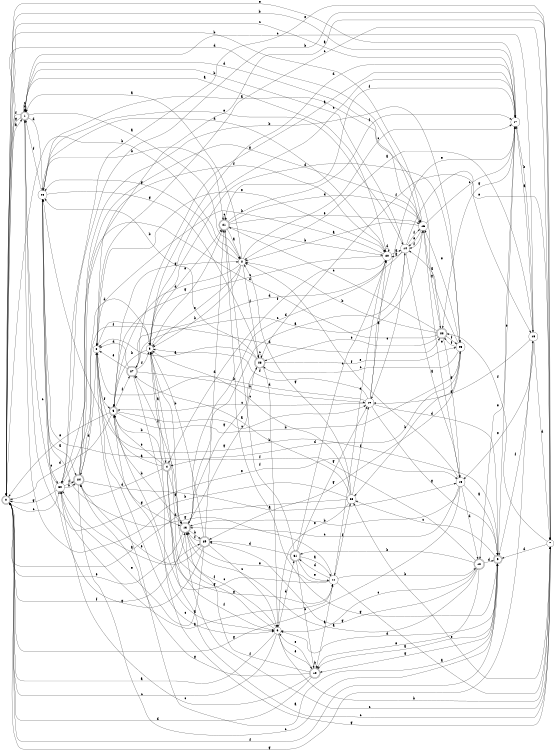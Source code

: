 digraph n26_9 {
__start0 [label="" shape="none"];

rankdir=LR;
size="8,5";

s0 [style="rounded,filled", color="black", fillcolor="white" shape="doublecircle", label="0"];
s1 [style="rounded,filled", color="black", fillcolor="white" shape="doublecircle", label="1"];
s2 [style="filled", color="black", fillcolor="white" shape="circle", label="2"];
s3 [style="filled", color="black", fillcolor="white" shape="circle", label="3"];
s4 [style="rounded,filled", color="black", fillcolor="white" shape="doublecircle", label="4"];
s5 [style="rounded,filled", color="black", fillcolor="white" shape="doublecircle", label="5"];
s6 [style="filled", color="black", fillcolor="white" shape="circle", label="6"];
s7 [style="filled", color="black", fillcolor="white" shape="circle", label="7"];
s8 [style="filled", color="black", fillcolor="white" shape="circle", label="8"];
s9 [style="rounded,filled", color="black", fillcolor="white" shape="doublecircle", label="9"];
s10 [style="rounded,filled", color="black", fillcolor="white" shape="doublecircle", label="10"];
s11 [style="filled", color="black", fillcolor="white" shape="circle", label="11"];
s12 [style="rounded,filled", color="black", fillcolor="white" shape="doublecircle", label="12"];
s13 [style="rounded,filled", color="black", fillcolor="white" shape="doublecircle", label="13"];
s14 [style="filled", color="black", fillcolor="white" shape="circle", label="14"];
s15 [style="filled", color="black", fillcolor="white" shape="circle", label="15"];
s16 [style="filled", color="black", fillcolor="white" shape="circle", label="16"];
s17 [style="filled", color="black", fillcolor="white" shape="circle", label="17"];
s18 [style="filled", color="black", fillcolor="white" shape="circle", label="18"];
s19 [style="filled", color="black", fillcolor="white" shape="circle", label="19"];
s20 [style="filled", color="black", fillcolor="white" shape="circle", label="20"];
s21 [style="rounded,filled", color="black", fillcolor="white" shape="doublecircle", label="21"];
s22 [style="rounded,filled", color="black", fillcolor="white" shape="doublecircle", label="22"];
s23 [style="filled", color="black", fillcolor="white" shape="circle", label="23"];
s24 [style="rounded,filled", color="black", fillcolor="white" shape="doublecircle", label="24"];
s25 [style="filled", color="black", fillcolor="white" shape="circle", label="25"];
s26 [style="filled", color="black", fillcolor="white" shape="circle", label="26"];
s27 [style="rounded,filled", color="black", fillcolor="white" shape="doublecircle", label="27"];
s28 [style="rounded,filled", color="black", fillcolor="white" shape="doublecircle", label="28"];
s29 [style="rounded,filled", color="black", fillcolor="white" shape="doublecircle", label="29"];
s30 [style="filled", color="black", fillcolor="white" shape="circle", label="30"];
s31 [style="rounded,filled", color="black", fillcolor="white" shape="doublecircle", label="31"];
s0 -> s1 [label="a"];
s0 -> s2 [label="b"];
s0 -> s30 [label="c"];
s0 -> s16 [label="d"];
s0 -> s17 [label="e"];
s0 -> s13 [label="f"];
s0 -> s18 [label="g"];
s1 -> s2 [label="a"];
s1 -> s1 [label="b"];
s1 -> s1 [label="c"];
s1 -> s23 [label="d"];
s1 -> s15 [label="e"];
s1 -> s0 [label="f"];
s1 -> s0 [label="g"];
s2 -> s1 [label="a"];
s2 -> s3 [label="b"];
s2 -> s17 [label="c"];
s2 -> s5 [label="d"];
s2 -> s3 [label="e"];
s2 -> s28 [label="f"];
s2 -> s23 [label="g"];
s3 -> s4 [label="a"];
s3 -> s5 [label="b"];
s3 -> s17 [label="c"];
s3 -> s25 [label="d"];
s3 -> s21 [label="e"];
s3 -> s24 [label="f"];
s3 -> s21 [label="g"];
s4 -> s5 [label="a"];
s4 -> s5 [label="b"];
s4 -> s7 [label="c"];
s4 -> s24 [label="d"];
s4 -> s5 [label="e"];
s4 -> s6 [label="f"];
s4 -> s13 [label="g"];
s5 -> s6 [label="a"];
s5 -> s25 [label="b"];
s5 -> s19 [label="c"];
s5 -> s0 [label="d"];
s5 -> s0 [label="e"];
s5 -> s27 [label="f"];
s5 -> s2 [label="g"];
s6 -> s0 [label="a"];
s6 -> s7 [label="b"];
s6 -> s0 [label="c"];
s6 -> s31 [label="d"];
s6 -> s10 [label="e"];
s6 -> s3 [label="f"];
s6 -> s3 [label="g"];
s7 -> s8 [label="a"];
s7 -> s30 [label="b"];
s7 -> s8 [label="c"];
s7 -> s9 [label="d"];
s7 -> s26 [label="e"];
s7 -> s22 [label="f"];
s7 -> s3 [label="g"];
s8 -> s9 [label="a"];
s8 -> s13 [label="b"];
s8 -> s6 [label="c"];
s8 -> s22 [label="d"];
s8 -> s20 [label="e"];
s8 -> s5 [label="f"];
s8 -> s13 [label="g"];
s9 -> s10 [label="a"];
s9 -> s23 [label="b"];
s9 -> s26 [label="c"];
s9 -> s6 [label="d"];
s9 -> s17 [label="e"];
s9 -> s0 [label="f"];
s9 -> s10 [label="g"];
s10 -> s11 [label="a"];
s10 -> s10 [label="b"];
s10 -> s30 [label="c"];
s10 -> s0 [label="d"];
s10 -> s6 [label="e"];
s10 -> s13 [label="f"];
s10 -> s24 [label="g"];
s11 -> s7 [label="a"];
s11 -> s12 [label="b"];
s11 -> s5 [label="c"];
s11 -> s31 [label="d"];
s11 -> s13 [label="e"];
s11 -> s26 [label="f"];
s11 -> s23 [label="g"];
s12 -> s13 [label="a"];
s12 -> s31 [label="b"];
s12 -> s6 [label="c"];
s12 -> s9 [label="d"];
s12 -> s10 [label="e"];
s12 -> s23 [label="f"];
s12 -> s29 [label="g"];
s13 -> s14 [label="a"];
s13 -> s29 [label="b"];
s13 -> s7 [label="c"];
s13 -> s20 [label="d"];
s13 -> s0 [label="e"];
s13 -> s27 [label="f"];
s13 -> s28 [label="g"];
s14 -> s15 [label="a"];
s14 -> s1 [label="b"];
s14 -> s19 [label="c"];
s14 -> s27 [label="d"];
s14 -> s7 [label="e"];
s14 -> s16 [label="f"];
s14 -> s20 [label="g"];
s15 -> s9 [label="a"];
s15 -> s13 [label="b"];
s15 -> s13 [label="c"];
s15 -> s12 [label="d"];
s15 -> s16 [label="e"];
s15 -> s2 [label="f"];
s15 -> s0 [label="g"];
s16 -> s2 [label="a"];
s16 -> s0 [label="b"];
s16 -> s17 [label="c"];
s16 -> s1 [label="d"];
s16 -> s14 [label="e"];
s16 -> s14 [label="f"];
s16 -> s22 [label="g"];
s17 -> s18 [label="a"];
s17 -> s0 [label="b"];
s17 -> s0 [label="c"];
s17 -> s3 [label="d"];
s17 -> s12 [label="e"];
s17 -> s21 [label="f"];
s17 -> s22 [label="g"];
s18 -> s2 [label="a"];
s18 -> s17 [label="b"];
s18 -> s1 [label="c"];
s18 -> s7 [label="d"];
s18 -> s15 [label="e"];
s18 -> s9 [label="f"];
s18 -> s19 [label="g"];
s19 -> s20 [label="a"];
s19 -> s8 [label="b"];
s19 -> s5 [label="c"];
s19 -> s9 [label="d"];
s19 -> s17 [label="e"];
s19 -> s3 [label="f"];
s19 -> s9 [label="g"];
s20 -> s1 [label="a"];
s20 -> s8 [label="b"];
s20 -> s5 [label="c"];
s20 -> s20 [label="d"];
s20 -> s11 [label="e"];
s20 -> s4 [label="f"];
s20 -> s14 [label="g"];
s21 -> s2 [label="a"];
s21 -> s20 [label="b"];
s21 -> s21 [label="c"];
s21 -> s16 [label="d"];
s21 -> s16 [label="e"];
s21 -> s17 [label="f"];
s21 -> s9 [label="g"];
s22 -> s23 [label="a"];
s22 -> s2 [label="b"];
s22 -> s21 [label="c"];
s22 -> s30 [label="d"];
s22 -> s28 [label="e"];
s22 -> s25 [label="f"];
s22 -> s15 [label="g"];
s23 -> s24 [label="a"];
s23 -> s21 [label="b"];
s23 -> s30 [label="c"];
s23 -> s20 [label="d"];
s23 -> s14 [label="e"];
s23 -> s1 [label="f"];
s23 -> s28 [label="g"];
s24 -> s15 [label="a"];
s24 -> s25 [label="b"];
s24 -> s9 [label="c"];
s24 -> s8 [label="d"];
s24 -> s29 [label="e"];
s24 -> s20 [label="f"];
s24 -> s16 [label="g"];
s25 -> s14 [label="a"];
s25 -> s26 [label="b"];
s25 -> s28 [label="c"];
s25 -> s4 [label="d"];
s25 -> s16 [label="e"];
s25 -> s22 [label="f"];
s25 -> s29 [label="g"];
s26 -> s27 [label="a"];
s26 -> s1 [label="b"];
s26 -> s3 [label="c"];
s26 -> s0 [label="d"];
s26 -> s6 [label="e"];
s26 -> s19 [label="f"];
s26 -> s2 [label="g"];
s27 -> s17 [label="a"];
s27 -> s19 [label="b"];
s27 -> s16 [label="c"];
s27 -> s8 [label="d"];
s27 -> s8 [label="e"];
s27 -> s3 [label="f"];
s27 -> s11 [label="g"];
s28 -> s8 [label="a"];
s28 -> s23 [label="b"];
s28 -> s28 [label="c"];
s28 -> s6 [label="d"];
s28 -> s25 [label="e"];
s28 -> s18 [label="f"];
s28 -> s13 [label="g"];
s29 -> s30 [label="a"];
s29 -> s3 [label="b"];
s29 -> s6 [label="c"];
s29 -> s21 [label="d"];
s29 -> s30 [label="e"];
s29 -> s13 [label="f"];
s29 -> s23 [label="g"];
s30 -> s11 [label="a"];
s30 -> s24 [label="b"];
s30 -> s1 [label="c"];
s30 -> s3 [label="d"];
s30 -> s7 [label="e"];
s30 -> s24 [label="f"];
s30 -> s0 [label="g"];
s31 -> s11 [label="a"];
s31 -> s10 [label="b"];
s31 -> s20 [label="c"];
s31 -> s29 [label="d"];
s31 -> s11 [label="e"];
s31 -> s21 [label="f"];
s31 -> s19 [label="g"];

}